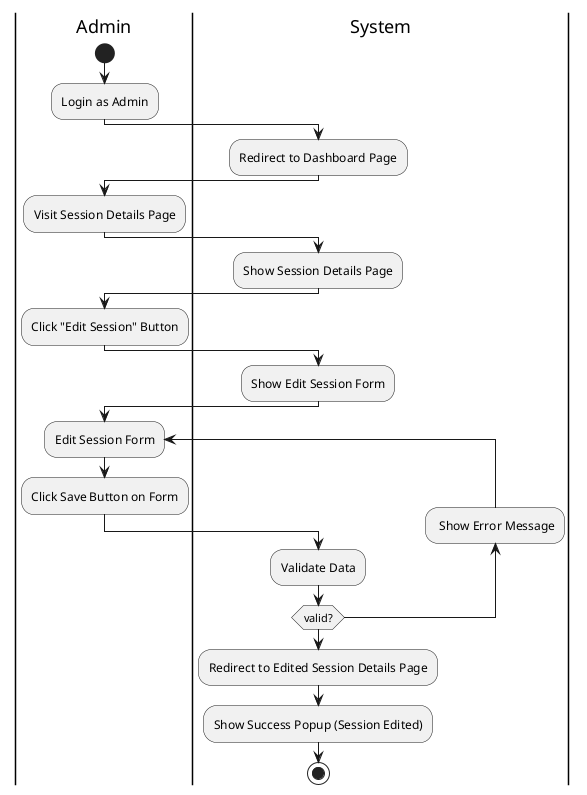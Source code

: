 @startuml EditSession
|Admin|
start
:Login as Admin;
|System|
:Redirect to Dashboard Page;
|Admin|
:Visit Session Details Page;
|System|
:Show Session Details Page;
|Admin|
:Click "Edit Session" Button;
|System|
:Show Edit Session Form;
|Admin|
repeat :Edit Session Form;
  :Click Save Button on Form;
  |System|
  :Validate Data;
  backward: Show Error Message;
repeat while (valid?)
|System|
:Redirect to Edited Session Details Page;
:Show Success Popup (Session Edited);
stop
@enduml

